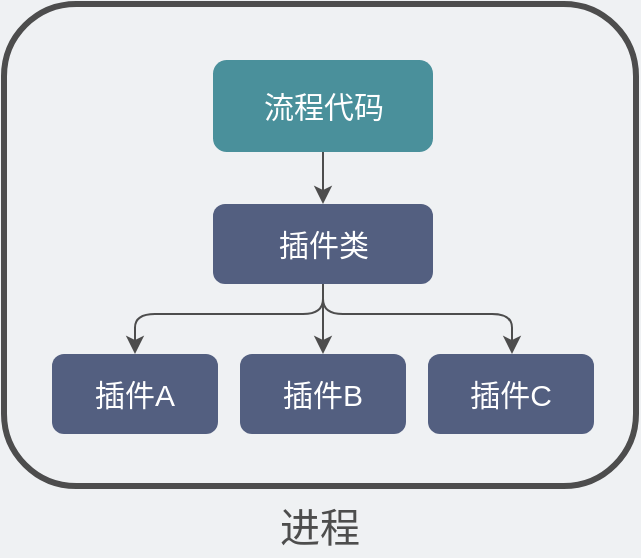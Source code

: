 <mxfile version="21.1.1" type="github">
  <diagram id="3228e29e-7158-1315-38df-8450db1d8a1d" name="Page-1">
    <mxGraphModel dx="680" dy="1025" grid="0" gridSize="10" guides="1" tooltips="1" connect="1" arrows="1" fold="1" page="1" pageScale="1" pageWidth="500" pageHeight="300" background="#EFF1F3" math="0" shadow="0">
      <root>
        <mxCell id="0" />
        <mxCell id="1" parent="0" />
        <mxCell id="gtEBLCzJjPlnCHzpFEhx-2" value="" style="rounded=1;whiteSpace=wrap;html=1;fillColor=none;strokeColor=#4D4D4D;strokeWidth=3;" parent="1" vertex="1">
          <mxGeometry x="92" y="17" width="316" height="241" as="geometry" />
        </mxCell>
        <mxCell id="gtEBLCzJjPlnCHzpFEhx-3" value="&lt;font color=&quot;#4d4d4d&quot; style=&quot;font-size: 20px;&quot;&gt;进程&lt;/font&gt;" style="text;html=1;strokeColor=none;fillColor=none;align=center;verticalAlign=middle;whiteSpace=wrap;rounded=0;" parent="1" vertex="1">
          <mxGeometry x="220" y="263" width="60" height="30" as="geometry" />
        </mxCell>
        <mxCell id="vj9xcQSg3h8_btYf-uwn-8" style="edgeStyle=orthogonalEdgeStyle;rounded=0;orthogonalLoop=1;jettySize=auto;html=1;exitX=0.5;exitY=1;exitDx=0;exitDy=0;entryX=0.5;entryY=0;entryDx=0;entryDy=0;strokeColor=#4D4D4D;" edge="1" parent="1" source="gtEBLCzJjPlnCHzpFEhx-6" target="gtEBLCzJjPlnCHzpFEhx-8">
          <mxGeometry relative="1" as="geometry" />
        </mxCell>
        <mxCell id="gtEBLCzJjPlnCHzpFEhx-6" value="&lt;font style=&quot;font-size: 15px;&quot; color=&quot;#ffffff&quot;&gt;流程代码&lt;/font&gt;" style="rounded=1;whiteSpace=wrap;html=1;fillColor=#4A909B;strokeColor=none;strokeWidth=3;" parent="1" vertex="1">
          <mxGeometry x="196.5" y="45" width="110" height="46" as="geometry" />
        </mxCell>
        <mxCell id="vj9xcQSg3h8_btYf-uwn-5" style="edgeStyle=orthogonalEdgeStyle;rounded=0;orthogonalLoop=1;jettySize=auto;html=1;exitX=0.5;exitY=1;exitDx=0;exitDy=0;entryX=0.5;entryY=0;entryDx=0;entryDy=0;strokeColor=#4D4D4D;" edge="1" parent="1" source="gtEBLCzJjPlnCHzpFEhx-8" target="vj9xcQSg3h8_btYf-uwn-2">
          <mxGeometry relative="1" as="geometry" />
        </mxCell>
        <mxCell id="vj9xcQSg3h8_btYf-uwn-6" style="edgeStyle=orthogonalEdgeStyle;rounded=1;orthogonalLoop=1;jettySize=auto;html=1;exitX=0.5;exitY=1;exitDx=0;exitDy=0;entryX=0.5;entryY=0;entryDx=0;entryDy=0;strokeColor=#4D4D4D;" edge="1" parent="1" source="gtEBLCzJjPlnCHzpFEhx-8" target="vj9xcQSg3h8_btYf-uwn-1">
          <mxGeometry relative="1" as="geometry">
            <Array as="points">
              <mxPoint x="252" y="172" />
              <mxPoint x="158" y="172" />
            </Array>
          </mxGeometry>
        </mxCell>
        <mxCell id="vj9xcQSg3h8_btYf-uwn-7" style="edgeStyle=orthogonalEdgeStyle;rounded=1;orthogonalLoop=1;jettySize=auto;html=1;exitX=0.5;exitY=1;exitDx=0;exitDy=0;strokeColor=#4D4D4D;" edge="1" parent="1" source="gtEBLCzJjPlnCHzpFEhx-8" target="vj9xcQSg3h8_btYf-uwn-3">
          <mxGeometry relative="1" as="geometry">
            <Array as="points">
              <mxPoint x="252" y="172" />
              <mxPoint x="346" y="172" />
            </Array>
          </mxGeometry>
        </mxCell>
        <mxCell id="gtEBLCzJjPlnCHzpFEhx-8" value="&lt;font color=&quot;#ffffff&quot;&gt;&lt;span style=&quot;font-size: 15px;&quot;&gt;插件类&lt;/span&gt;&lt;/font&gt;" style="rounded=1;whiteSpace=wrap;html=1;fillColor=#535F80;strokeColor=none;strokeWidth=3;" parent="1" vertex="1">
          <mxGeometry x="196.5" y="117" width="110" height="40" as="geometry" />
        </mxCell>
        <mxCell id="vj9xcQSg3h8_btYf-uwn-1" value="&lt;font color=&quot;#ffffff&quot;&gt;&lt;span style=&quot;font-size: 15px;&quot;&gt;插件A&lt;/span&gt;&lt;/font&gt;" style="rounded=1;whiteSpace=wrap;html=1;fillColor=#535F80;strokeColor=none;strokeWidth=3;" vertex="1" parent="1">
          <mxGeometry x="116" y="192" width="83" height="40" as="geometry" />
        </mxCell>
        <mxCell id="vj9xcQSg3h8_btYf-uwn-2" value="&lt;font color=&quot;#ffffff&quot;&gt;&lt;span style=&quot;font-size: 15px;&quot;&gt;插件B&lt;/span&gt;&lt;/font&gt;" style="rounded=1;whiteSpace=wrap;html=1;fillColor=#535F80;strokeColor=none;strokeWidth=3;" vertex="1" parent="1">
          <mxGeometry x="210" y="192" width="83" height="40" as="geometry" />
        </mxCell>
        <mxCell id="vj9xcQSg3h8_btYf-uwn-3" value="&lt;font color=&quot;#ffffff&quot;&gt;&lt;span style=&quot;font-size: 15px;&quot;&gt;插件C&lt;/span&gt;&lt;/font&gt;" style="rounded=1;whiteSpace=wrap;html=1;fillColor=#535F80;strokeColor=none;strokeWidth=3;" vertex="1" parent="1">
          <mxGeometry x="304" y="192" width="83" height="40" as="geometry" />
        </mxCell>
      </root>
    </mxGraphModel>
  </diagram>
</mxfile>
